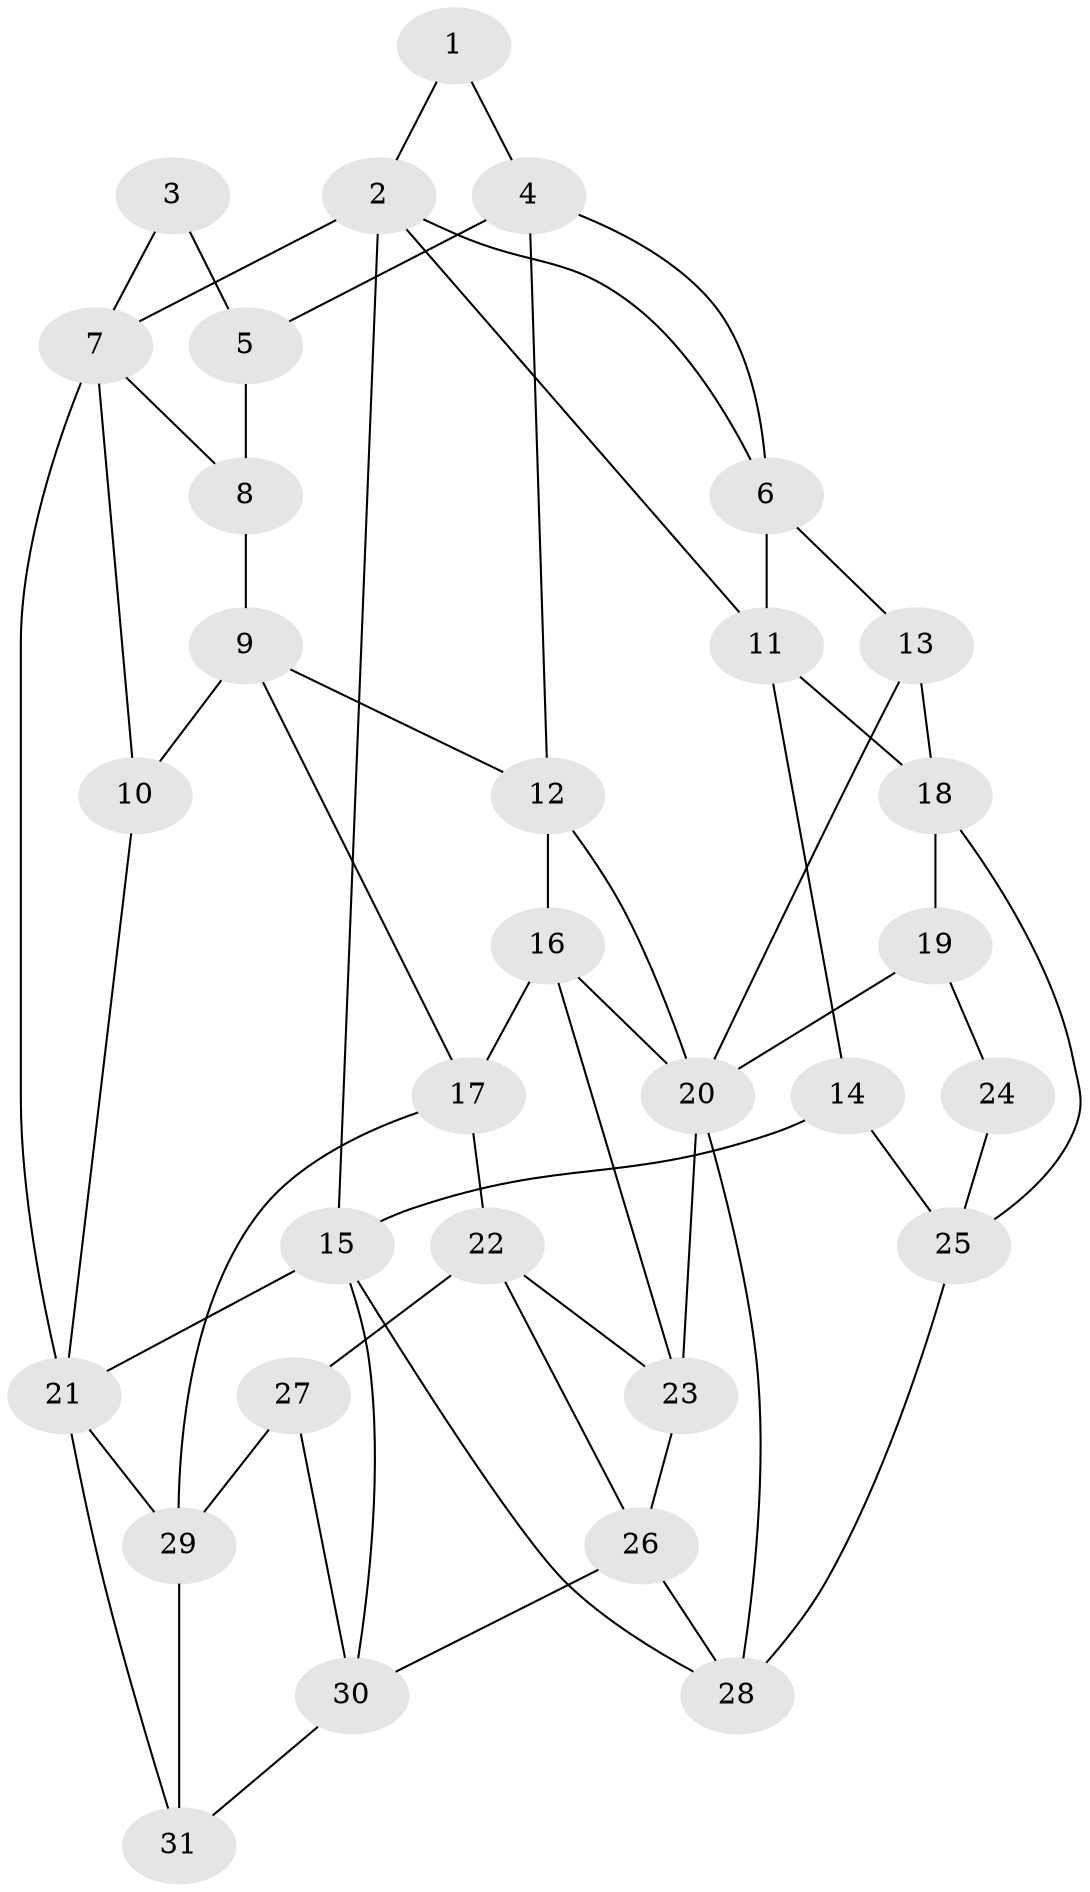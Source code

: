 // original degree distribution, {3: 0.04838709677419355, 4: 0.27419354838709675, 5: 0.4032258064516129, 6: 0.27419354838709675}
// Generated by graph-tools (version 1.1) at 2025/51/03/09/25 03:51:02]
// undirected, 31 vertices, 58 edges
graph export_dot {
graph [start="1"]
  node [color=gray90,style=filled];
  1;
  2;
  3;
  4;
  5;
  6;
  7;
  8;
  9;
  10;
  11;
  12;
  13;
  14;
  15;
  16;
  17;
  18;
  19;
  20;
  21;
  22;
  23;
  24;
  25;
  26;
  27;
  28;
  29;
  30;
  31;
  1 -- 2 [weight=1.0];
  1 -- 4 [weight=1.0];
  2 -- 6 [weight=1.0];
  2 -- 7 [weight=1.0];
  2 -- 11 [weight=1.0];
  2 -- 15 [weight=1.0];
  3 -- 5 [weight=1.0];
  3 -- 7 [weight=1.0];
  4 -- 5 [weight=1.0];
  4 -- 6 [weight=1.0];
  4 -- 12 [weight=1.0];
  5 -- 8 [weight=2.0];
  6 -- 11 [weight=1.0];
  6 -- 13 [weight=1.0];
  7 -- 8 [weight=1.0];
  7 -- 10 [weight=1.0];
  7 -- 21 [weight=1.0];
  8 -- 9 [weight=1.0];
  9 -- 10 [weight=1.0];
  9 -- 12 [weight=1.0];
  9 -- 17 [weight=1.0];
  10 -- 21 [weight=1.0];
  11 -- 14 [weight=1.0];
  11 -- 18 [weight=1.0];
  12 -- 16 [weight=1.0];
  12 -- 20 [weight=1.0];
  13 -- 18 [weight=1.0];
  13 -- 20 [weight=1.0];
  14 -- 15 [weight=1.0];
  14 -- 25 [weight=1.0];
  15 -- 21 [weight=1.0];
  15 -- 28 [weight=1.0];
  15 -- 30 [weight=1.0];
  16 -- 17 [weight=1.0];
  16 -- 20 [weight=1.0];
  16 -- 23 [weight=1.0];
  17 -- 22 [weight=1.0];
  17 -- 29 [weight=1.0];
  18 -- 19 [weight=2.0];
  18 -- 25 [weight=1.0];
  19 -- 20 [weight=1.0];
  19 -- 24 [weight=1.0];
  20 -- 23 [weight=1.0];
  20 -- 28 [weight=1.0];
  21 -- 29 [weight=1.0];
  21 -- 31 [weight=1.0];
  22 -- 23 [weight=1.0];
  22 -- 26 [weight=1.0];
  22 -- 27 [weight=1.0];
  23 -- 26 [weight=1.0];
  24 -- 25 [weight=1.0];
  25 -- 28 [weight=1.0];
  26 -- 28 [weight=1.0];
  26 -- 30 [weight=1.0];
  27 -- 29 [weight=1.0];
  27 -- 30 [weight=1.0];
  29 -- 31 [weight=1.0];
  30 -- 31 [weight=1.0];
}
